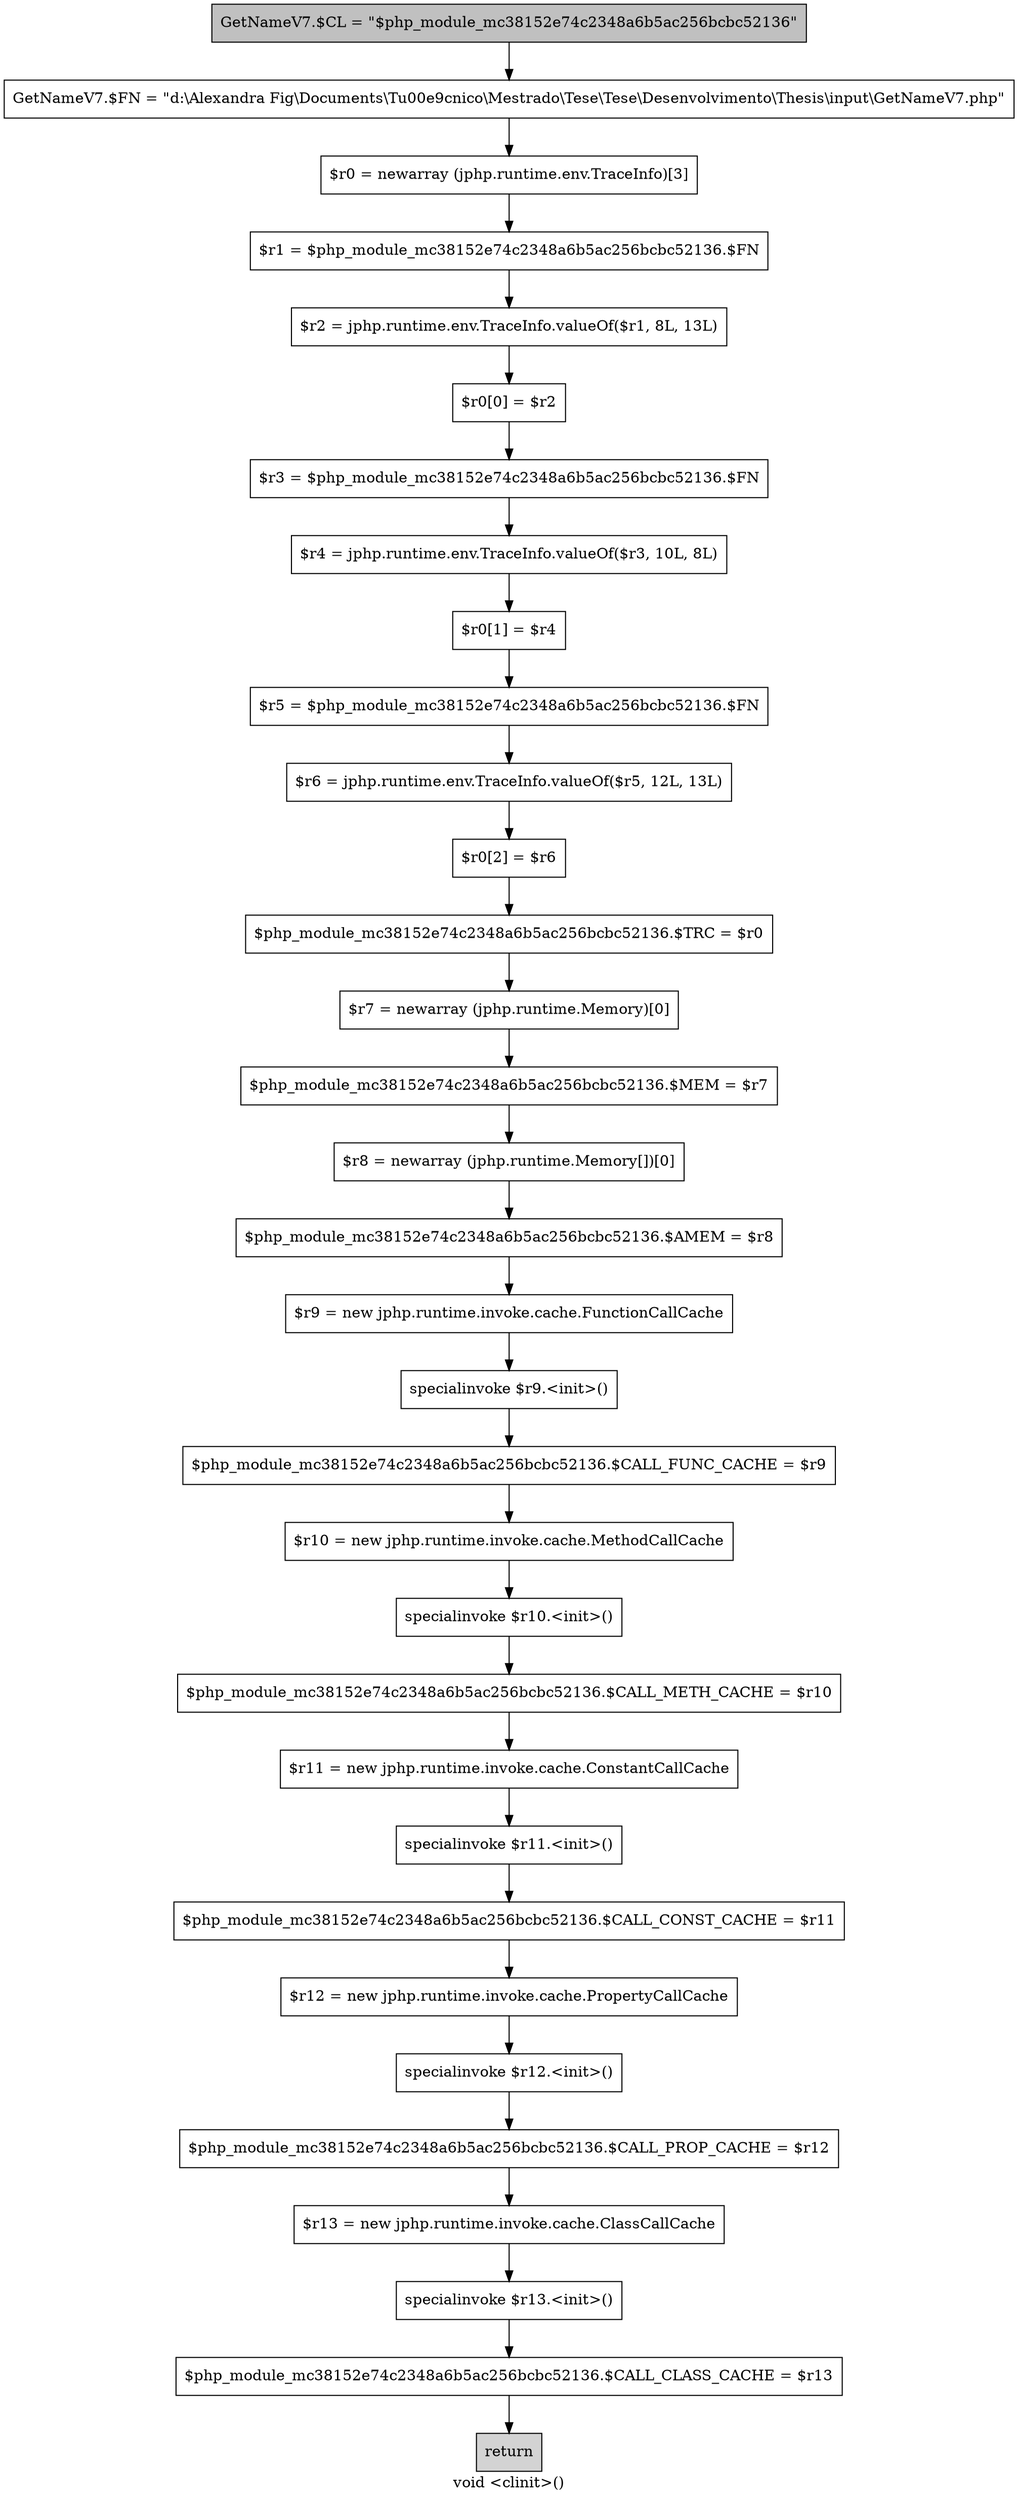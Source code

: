 digraph "void <clinit>()" {
    label="void <clinit>()";
    node [shape=box];
    "0" [style=filled,fillcolor=gray,label="GetNameV7.$CL = \"$php_module_mc38152e74c2348a6b5ac256bcbc52136\"",];
    "1" [label="GetNameV7.$FN = \"d:\\Alexandra Fig\\Documents\\T\u00e9cnico\\Mestrado\\Tese\\Tese\\Desenvolvimento\\Thesis\\input\\GetNameV7.php\"",];
    "0"->"1";
    "2" [label="$r0 = newarray (jphp.runtime.env.TraceInfo)[3]",];
    "1"->"2";
    "3" [label="$r1 = $php_module_mc38152e74c2348a6b5ac256bcbc52136.$FN",];
    "2"->"3";
    "4" [label="$r2 = jphp.runtime.env.TraceInfo.valueOf($r1, 8L, 13L)",];
    "3"->"4";
    "5" [label="$r0[0] = $r2",];
    "4"->"5";
    "6" [label="$r3 = $php_module_mc38152e74c2348a6b5ac256bcbc52136.$FN",];
    "5"->"6";
    "7" [label="$r4 = jphp.runtime.env.TraceInfo.valueOf($r3, 10L, 8L)",];
    "6"->"7";
    "8" [label="$r0[1] = $r4",];
    "7"->"8";
    "9" [label="$r5 = $php_module_mc38152e74c2348a6b5ac256bcbc52136.$FN",];
    "8"->"9";
    "10" [label="$r6 = jphp.runtime.env.TraceInfo.valueOf($r5, 12L, 13L)",];
    "9"->"10";
    "11" [label="$r0[2] = $r6",];
    "10"->"11";
    "12" [label="$php_module_mc38152e74c2348a6b5ac256bcbc52136.$TRC = $r0",];
    "11"->"12";
    "13" [label="$r7 = newarray (jphp.runtime.Memory)[0]",];
    "12"->"13";
    "14" [label="$php_module_mc38152e74c2348a6b5ac256bcbc52136.$MEM = $r7",];
    "13"->"14";
    "15" [label="$r8 = newarray (jphp.runtime.Memory[])[0]",];
    "14"->"15";
    "16" [label="$php_module_mc38152e74c2348a6b5ac256bcbc52136.$AMEM = $r8",];
    "15"->"16";
    "17" [label="$r9 = new jphp.runtime.invoke.cache.FunctionCallCache",];
    "16"->"17";
    "18" [label="specialinvoke $r9.<init>()",];
    "17"->"18";
    "19" [label="$php_module_mc38152e74c2348a6b5ac256bcbc52136.$CALL_FUNC_CACHE = $r9",];
    "18"->"19";
    "20" [label="$r10 = new jphp.runtime.invoke.cache.MethodCallCache",];
    "19"->"20";
    "21" [label="specialinvoke $r10.<init>()",];
    "20"->"21";
    "22" [label="$php_module_mc38152e74c2348a6b5ac256bcbc52136.$CALL_METH_CACHE = $r10",];
    "21"->"22";
    "23" [label="$r11 = new jphp.runtime.invoke.cache.ConstantCallCache",];
    "22"->"23";
    "24" [label="specialinvoke $r11.<init>()",];
    "23"->"24";
    "25" [label="$php_module_mc38152e74c2348a6b5ac256bcbc52136.$CALL_CONST_CACHE = $r11",];
    "24"->"25";
    "26" [label="$r12 = new jphp.runtime.invoke.cache.PropertyCallCache",];
    "25"->"26";
    "27" [label="specialinvoke $r12.<init>()",];
    "26"->"27";
    "28" [label="$php_module_mc38152e74c2348a6b5ac256bcbc52136.$CALL_PROP_CACHE = $r12",];
    "27"->"28";
    "29" [label="$r13 = new jphp.runtime.invoke.cache.ClassCallCache",];
    "28"->"29";
    "30" [label="specialinvoke $r13.<init>()",];
    "29"->"30";
    "31" [label="$php_module_mc38152e74c2348a6b5ac256bcbc52136.$CALL_CLASS_CACHE = $r13",];
    "30"->"31";
    "32" [style=filled,fillcolor=lightgray,label="return",];
    "31"->"32";
}
